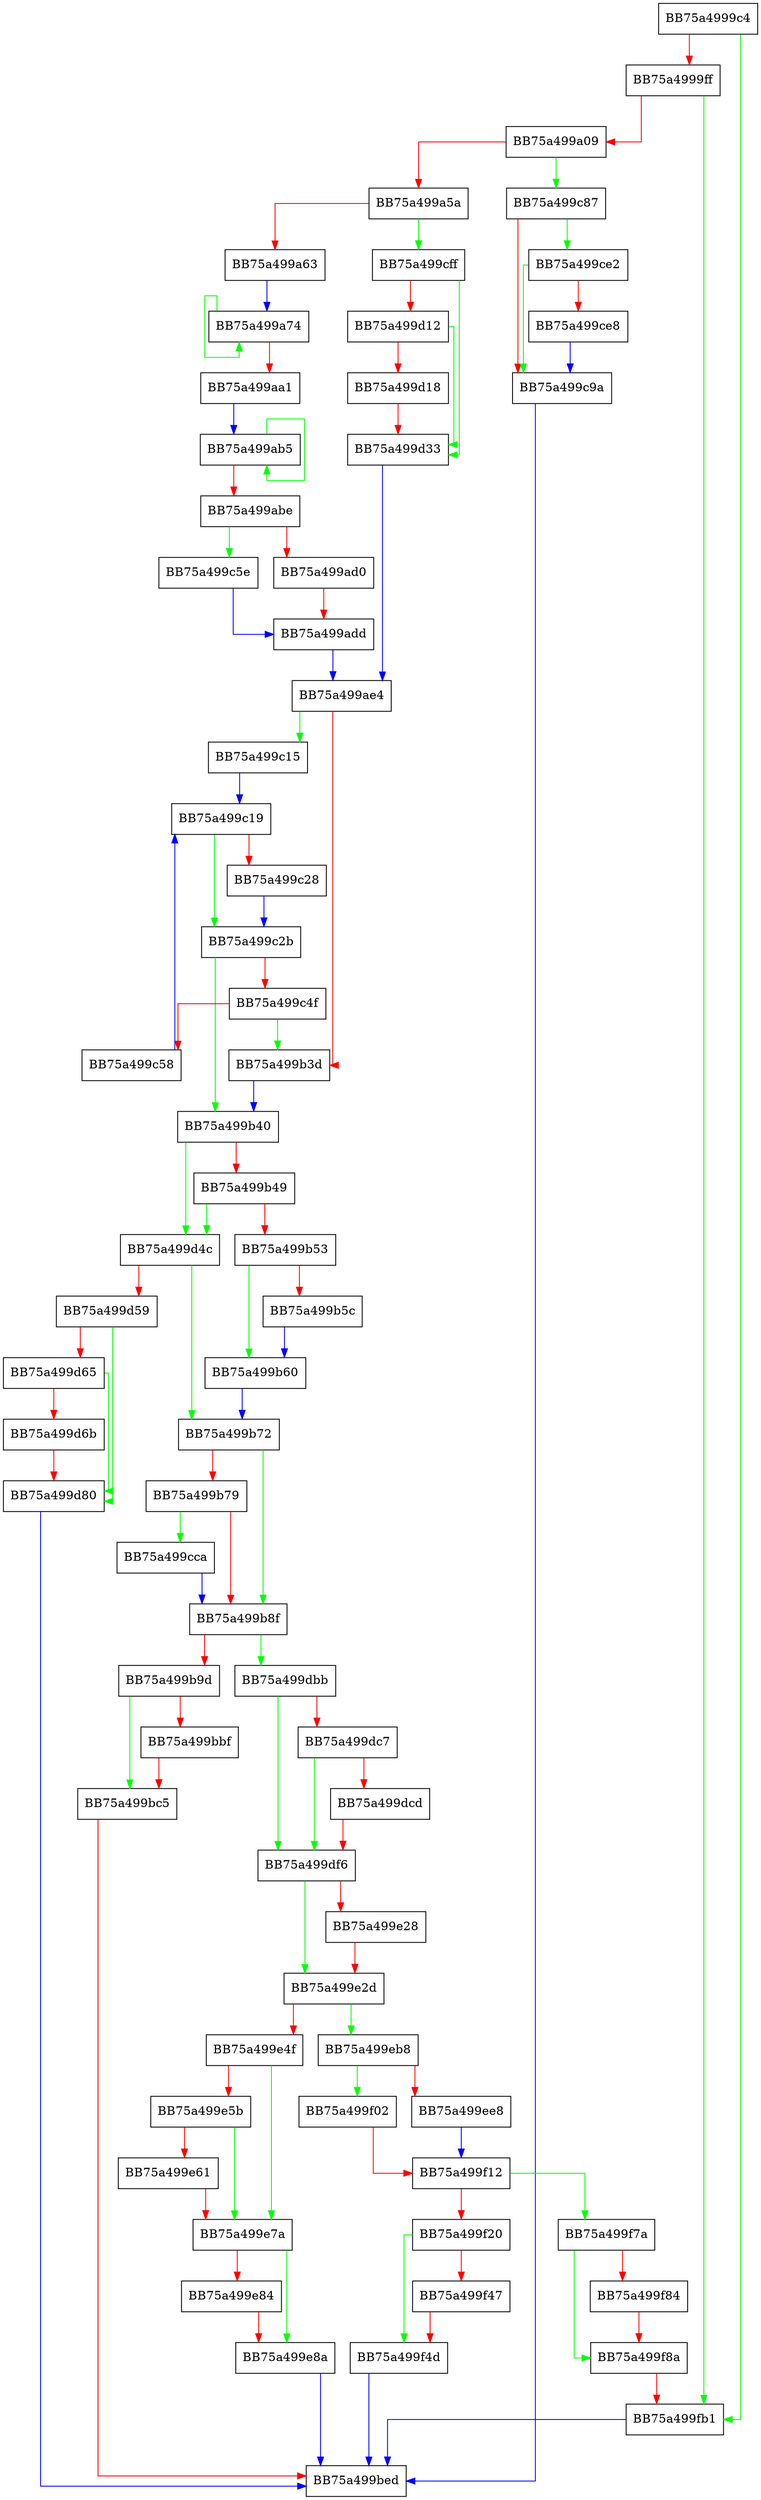 digraph EventUpdate {
  node [shape="box"];
  graph [splines=ortho];
  BB75a4999c4 -> BB75a499fb1 [color="green"];
  BB75a4999c4 -> BB75a4999ff [color="red"];
  BB75a4999ff -> BB75a499fb1 [color="green"];
  BB75a4999ff -> BB75a499a09 [color="red"];
  BB75a499a09 -> BB75a499c87 [color="green"];
  BB75a499a09 -> BB75a499a5a [color="red"];
  BB75a499a5a -> BB75a499cff [color="green"];
  BB75a499a5a -> BB75a499a63 [color="red"];
  BB75a499a63 -> BB75a499a74 [color="blue"];
  BB75a499a74 -> BB75a499a74 [color="green"];
  BB75a499a74 -> BB75a499aa1 [color="red"];
  BB75a499aa1 -> BB75a499ab5 [color="blue"];
  BB75a499ab5 -> BB75a499ab5 [color="green"];
  BB75a499ab5 -> BB75a499abe [color="red"];
  BB75a499abe -> BB75a499c5e [color="green"];
  BB75a499abe -> BB75a499ad0 [color="red"];
  BB75a499ad0 -> BB75a499add [color="red"];
  BB75a499add -> BB75a499ae4 [color="blue"];
  BB75a499ae4 -> BB75a499c15 [color="green"];
  BB75a499ae4 -> BB75a499b3d [color="red"];
  BB75a499b3d -> BB75a499b40 [color="blue"];
  BB75a499b40 -> BB75a499d4c [color="green"];
  BB75a499b40 -> BB75a499b49 [color="red"];
  BB75a499b49 -> BB75a499d4c [color="green"];
  BB75a499b49 -> BB75a499b53 [color="red"];
  BB75a499b53 -> BB75a499b60 [color="green"];
  BB75a499b53 -> BB75a499b5c [color="red"];
  BB75a499b5c -> BB75a499b60 [color="blue"];
  BB75a499b60 -> BB75a499b72 [color="blue"];
  BB75a499b72 -> BB75a499b8f [color="green"];
  BB75a499b72 -> BB75a499b79 [color="red"];
  BB75a499b79 -> BB75a499cca [color="green"];
  BB75a499b79 -> BB75a499b8f [color="red"];
  BB75a499b8f -> BB75a499dbb [color="green"];
  BB75a499b8f -> BB75a499b9d [color="red"];
  BB75a499b9d -> BB75a499bc5 [color="green"];
  BB75a499b9d -> BB75a499bbf [color="red"];
  BB75a499bbf -> BB75a499bc5 [color="red"];
  BB75a499bc5 -> BB75a499bed [color="red"];
  BB75a499c15 -> BB75a499c19 [color="blue"];
  BB75a499c19 -> BB75a499c2b [color="green"];
  BB75a499c19 -> BB75a499c28 [color="red"];
  BB75a499c28 -> BB75a499c2b [color="blue"];
  BB75a499c2b -> BB75a499b40 [color="green"];
  BB75a499c2b -> BB75a499c4f [color="red"];
  BB75a499c4f -> BB75a499b3d [color="green"];
  BB75a499c4f -> BB75a499c58 [color="red"];
  BB75a499c58 -> BB75a499c19 [color="blue"];
  BB75a499c5e -> BB75a499add [color="blue"];
  BB75a499c87 -> BB75a499ce2 [color="green"];
  BB75a499c87 -> BB75a499c9a [color="red"];
  BB75a499c9a -> BB75a499bed [color="blue"];
  BB75a499cca -> BB75a499b8f [color="blue"];
  BB75a499ce2 -> BB75a499c9a [color="green"];
  BB75a499ce2 -> BB75a499ce8 [color="red"];
  BB75a499ce8 -> BB75a499c9a [color="blue"];
  BB75a499cff -> BB75a499d33 [color="green"];
  BB75a499cff -> BB75a499d12 [color="red"];
  BB75a499d12 -> BB75a499d33 [color="green"];
  BB75a499d12 -> BB75a499d18 [color="red"];
  BB75a499d18 -> BB75a499d33 [color="red"];
  BB75a499d33 -> BB75a499ae4 [color="blue"];
  BB75a499d4c -> BB75a499b72 [color="green"];
  BB75a499d4c -> BB75a499d59 [color="red"];
  BB75a499d59 -> BB75a499d80 [color="green"];
  BB75a499d59 -> BB75a499d65 [color="red"];
  BB75a499d65 -> BB75a499d80 [color="green"];
  BB75a499d65 -> BB75a499d6b [color="red"];
  BB75a499d6b -> BB75a499d80 [color="red"];
  BB75a499d80 -> BB75a499bed [color="blue"];
  BB75a499dbb -> BB75a499df6 [color="green"];
  BB75a499dbb -> BB75a499dc7 [color="red"];
  BB75a499dc7 -> BB75a499df6 [color="green"];
  BB75a499dc7 -> BB75a499dcd [color="red"];
  BB75a499dcd -> BB75a499df6 [color="red"];
  BB75a499df6 -> BB75a499e2d [color="green"];
  BB75a499df6 -> BB75a499e28 [color="red"];
  BB75a499e28 -> BB75a499e2d [color="red"];
  BB75a499e2d -> BB75a499eb8 [color="green"];
  BB75a499e2d -> BB75a499e4f [color="red"];
  BB75a499e4f -> BB75a499e7a [color="green"];
  BB75a499e4f -> BB75a499e5b [color="red"];
  BB75a499e5b -> BB75a499e7a [color="green"];
  BB75a499e5b -> BB75a499e61 [color="red"];
  BB75a499e61 -> BB75a499e7a [color="red"];
  BB75a499e7a -> BB75a499e8a [color="green"];
  BB75a499e7a -> BB75a499e84 [color="red"];
  BB75a499e84 -> BB75a499e8a [color="red"];
  BB75a499e8a -> BB75a499bed [color="blue"];
  BB75a499eb8 -> BB75a499f02 [color="green"];
  BB75a499eb8 -> BB75a499ee8 [color="red"];
  BB75a499ee8 -> BB75a499f12 [color="blue"];
  BB75a499f02 -> BB75a499f12 [color="red"];
  BB75a499f12 -> BB75a499f7a [color="green"];
  BB75a499f12 -> BB75a499f20 [color="red"];
  BB75a499f20 -> BB75a499f4d [color="green"];
  BB75a499f20 -> BB75a499f47 [color="red"];
  BB75a499f47 -> BB75a499f4d [color="red"];
  BB75a499f4d -> BB75a499bed [color="blue"];
  BB75a499f7a -> BB75a499f8a [color="green"];
  BB75a499f7a -> BB75a499f84 [color="red"];
  BB75a499f84 -> BB75a499f8a [color="red"];
  BB75a499f8a -> BB75a499fb1 [color="red"];
  BB75a499fb1 -> BB75a499bed [color="blue"];
}